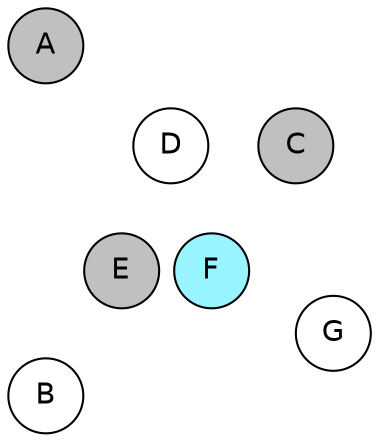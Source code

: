 
graph {

layout = circo;
mindist = .1

node [shape = circle, fontname = Helvetica, margin = 0, style = filled]
edge [style=invis]

subgraph 1 {
	E -- F -- F# -- G -- G# -- A -- A# -- B -- C -- C# -- D -- D# -- E
}

C [fillcolor = gray];
C# [fillcolor = gray];
D [fillcolor = white];
D# [fillcolor = gray];
E [fillcolor = gray];
F [fillcolor = cadetblue1];
F# [fillcolor = white];
G [fillcolor = white];
G# [fillcolor = white];
A [fillcolor = gray];
A# [fillcolor = gray];
B [fillcolor = white];
}

